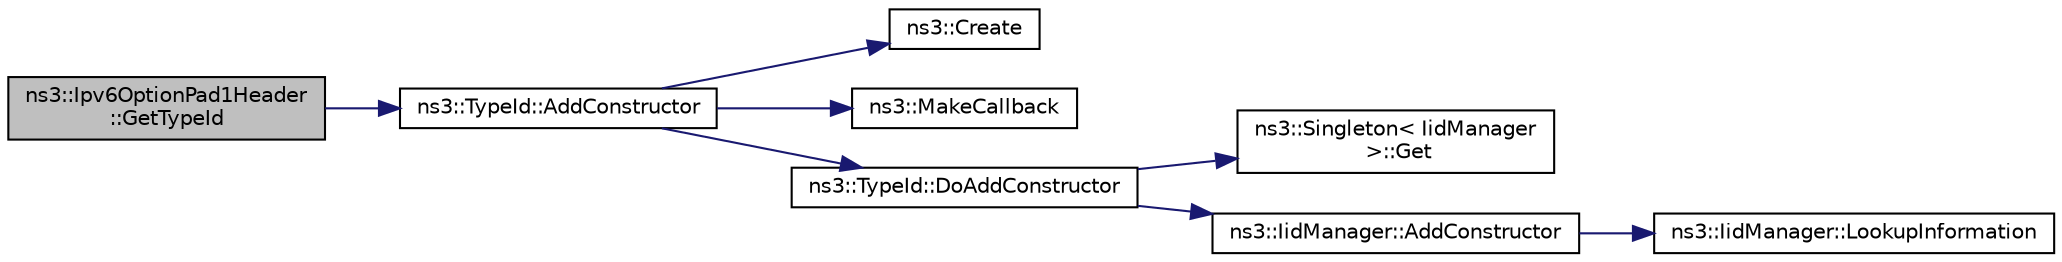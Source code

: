 digraph "ns3::Ipv6OptionPad1Header::GetTypeId"
{
  edge [fontname="Helvetica",fontsize="10",labelfontname="Helvetica",labelfontsize="10"];
  node [fontname="Helvetica",fontsize="10",shape=record];
  rankdir="LR";
  Node1 [label="ns3::Ipv6OptionPad1Header\l::GetTypeId",height=0.2,width=0.4,color="black", fillcolor="grey75", style="filled", fontcolor="black"];
  Node1 -> Node2 [color="midnightblue",fontsize="10",style="solid"];
  Node2 [label="ns3::TypeId::AddConstructor",height=0.2,width=0.4,color="black", fillcolor="white", style="filled",URL="$d6/d11/classns3_1_1TypeId.html#a06aaf693dc4dbe69b805d942c893ee64"];
  Node2 -> Node3 [color="midnightblue",fontsize="10",style="solid"];
  Node3 [label="ns3::Create",height=0.2,width=0.4,color="black", fillcolor="white", style="filled",URL="$d2/df2/group__ptr.html#ga0406dd2d929ceac05ce39d4579fa3e4b"];
  Node2 -> Node4 [color="midnightblue",fontsize="10",style="solid"];
  Node4 [label="ns3::MakeCallback",height=0.2,width=0.4,color="black", fillcolor="white", style="filled",URL="$dd/de0/group__makecallbackmemptr.html#ga9376283685aa99d204048d6a4b7610a4"];
  Node2 -> Node5 [color="midnightblue",fontsize="10",style="solid"];
  Node5 [label="ns3::TypeId::DoAddConstructor",height=0.2,width=0.4,color="black", fillcolor="white", style="filled",URL="$d6/d11/classns3_1_1TypeId.html#aff073e36c2bf066811b30f6db69fe2ba"];
  Node5 -> Node6 [color="midnightblue",fontsize="10",style="solid"];
  Node6 [label="ns3::Singleton\< IidManager\l \>::Get",height=0.2,width=0.4,color="black", fillcolor="white", style="filled",URL="$d8/d77/classns3_1_1Singleton.html#a80a2cd3c25a27ea72add7a9f7a141ffa"];
  Node5 -> Node7 [color="midnightblue",fontsize="10",style="solid"];
  Node7 [label="ns3::IidManager::AddConstructor",height=0.2,width=0.4,color="black", fillcolor="white", style="filled",URL="$d4/d1c/classns3_1_1IidManager.html#a6073021a59ff1150ab155230c52c5b98"];
  Node7 -> Node8 [color="midnightblue",fontsize="10",style="solid"];
  Node8 [label="ns3::IidManager::LookupInformation",height=0.2,width=0.4,color="black", fillcolor="white", style="filled",URL="$d4/d1c/classns3_1_1IidManager.html#a6b1f4ba2815dba27a377e8a8db2384cf"];
}
